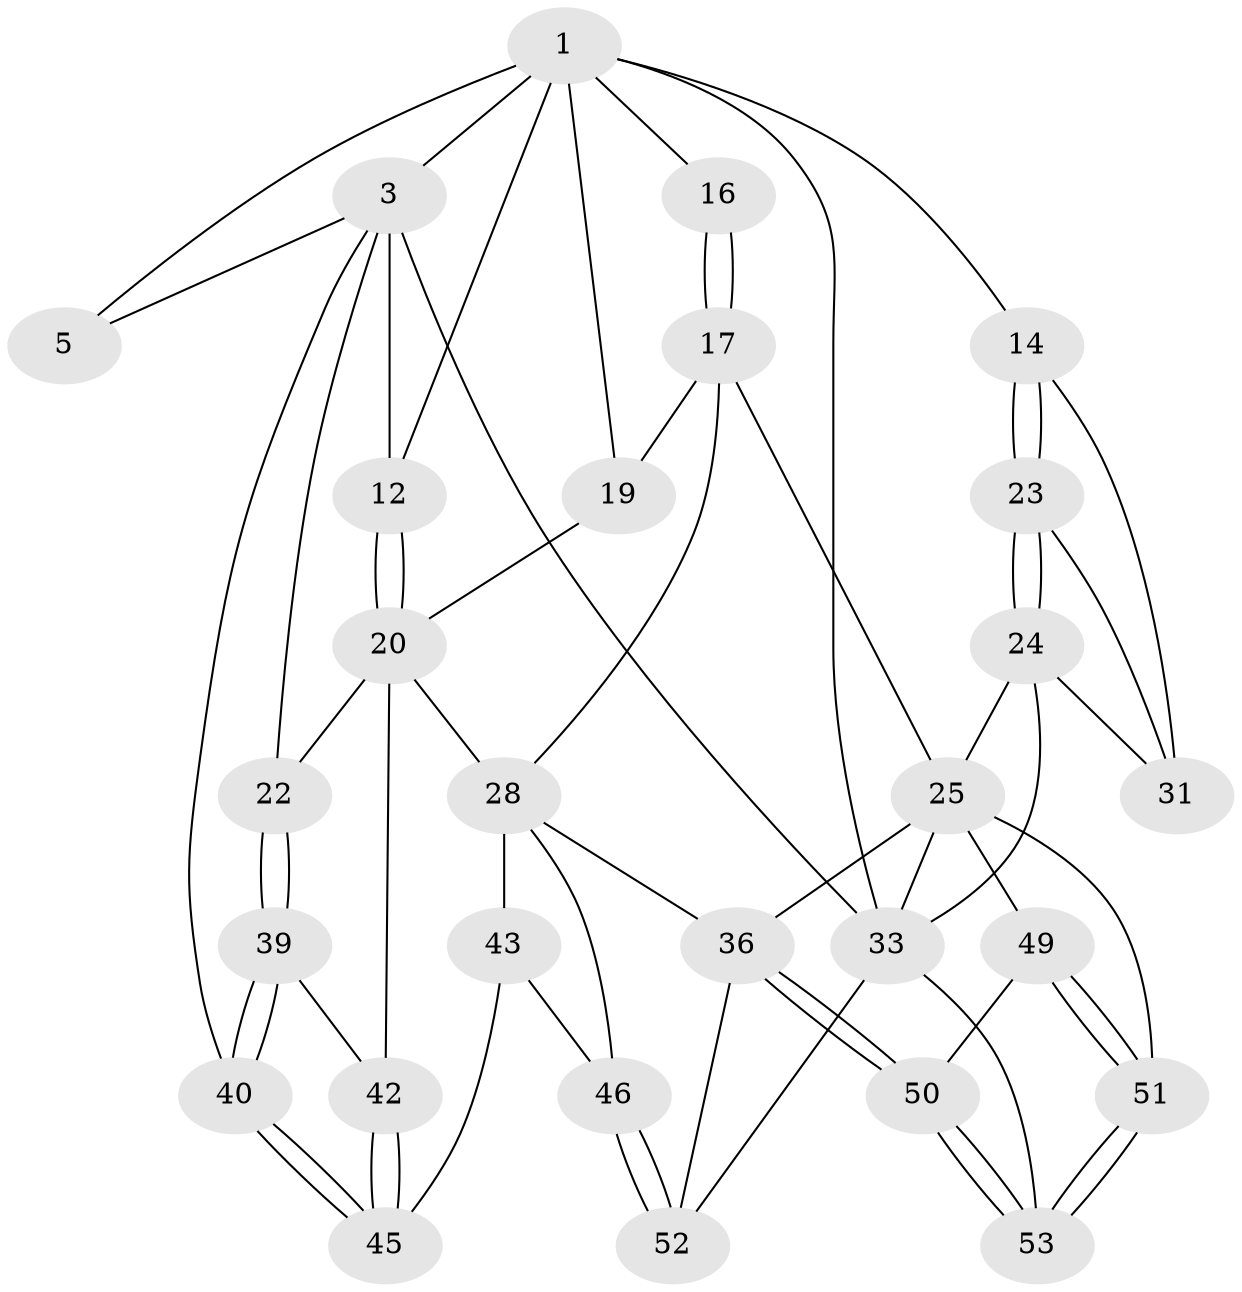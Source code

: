 // original degree distribution, {3: 0.03571428571428571, 5: 0.5357142857142857, 4: 0.23214285714285715, 6: 0.19642857142857142}
// Generated by graph-tools (version 1.1) at 2025/28/03/15/25 16:28:01]
// undirected, 28 vertices, 64 edges
graph export_dot {
graph [start="1"]
  node [color=gray90,style=filled];
  1 [pos="+0.5226370978978365+0",super="+2+7"];
  3 [pos="+0+0",super="+4+41"];
  5 [pos="+0.18581278196528728+0",super="+6"];
  12 [pos="+0.1437503050147989+0.15910258769769253"];
  14 [pos="+0.6464354835298433+0.22259653522741937",super="+15"];
  16 [pos="+0.43586597675398814+0.2991946532652948"];
  17 [pos="+0.4226044123149698+0.31898881935660495",super="+18"];
  19 [pos="+0.2746354448551647+0.29707655945690387"];
  20 [pos="+0.04722122535267627+0.2415071007561034",super="+21"];
  22 [pos="+0+0.25004071475809814"];
  23 [pos="+0.7644365037420042+0.3898820049708668"];
  24 [pos="+0.7481258751970848+0.44609796553636344",super="+35"];
  25 [pos="+0.729375529751167+0.4763540589187133",super="+48+26"];
  28 [pos="+0.2911752155577773+0.4109687511983384",super="+38+29"];
  31 [pos="+1+0.33307091592834637"];
  33 [pos="+1+0.8910672377712667",super="+34+54"];
  36 [pos="+0.47084939437643397+0.5635640436746128",super="+37"];
  39 [pos="+0+0.3557498787648134"];
  40 [pos="+0+0.7632675198699533"];
  42 [pos="+0.11459928496920602+0.5211182614788237"];
  43 [pos="+0.24322568357176344+0.5180240247075166",super="+44+47"];
  45 [pos="+0.028608100059338712+0.7482879077757663"];
  46 [pos="+0.2709125900747685+0.8424312340008586"];
  49 [pos="+0.6139709661777303+0.5961481387912019"];
  50 [pos="+0.5275546376594524+0.630711268605543"];
  51 [pos="+0.7072636982403658+0.7279666560254038"];
  52 [pos="+0.27600275369061306+0.8461982291141442"];
  53 [pos="+0.48461692159084285+0.8454991615451508"];
  1 -- 33;
  1 -- 3 [weight=3];
  1 -- 14 [weight=2];
  1 -- 16 [weight=2];
  1 -- 19;
  1 -- 5 [weight=2];
  1 -- 12;
  3 -- 22;
  3 -- 12;
  3 -- 5;
  3 -- 40;
  3 -- 33;
  12 -- 20;
  12 -- 20;
  14 -- 23;
  14 -- 23;
  14 -- 31;
  16 -- 17;
  16 -- 17;
  17 -- 19;
  17 -- 28;
  17 -- 25;
  19 -- 20;
  20 -- 42;
  20 -- 28;
  20 -- 22;
  22 -- 39;
  22 -- 39;
  23 -- 24;
  23 -- 24;
  23 -- 31;
  24 -- 25;
  24 -- 33;
  24 -- 31;
  25 -- 51;
  25 -- 33;
  25 -- 36;
  25 -- 49;
  28 -- 46;
  28 -- 36;
  28 -- 43;
  33 -- 52;
  33 -- 53;
  36 -- 50;
  36 -- 50;
  36 -- 52;
  39 -- 40;
  39 -- 40;
  39 -- 42;
  40 -- 45;
  40 -- 45;
  42 -- 45;
  42 -- 45;
  43 -- 45;
  43 -- 46;
  46 -- 52;
  46 -- 52;
  49 -- 50;
  49 -- 51;
  49 -- 51;
  50 -- 53;
  50 -- 53;
  51 -- 53;
  51 -- 53;
}
